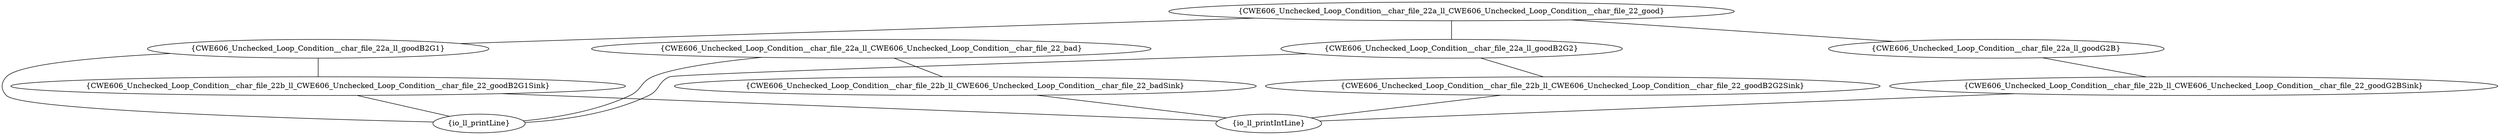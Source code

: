 graph "cg graph" {
CWE606_Unchecked_Loop_Condition__char_file_22b_ll_CWE606_Unchecked_Loop_Condition__char_file_22_goodG2BSink [label="{CWE606_Unchecked_Loop_Condition__char_file_22b_ll_CWE606_Unchecked_Loop_Condition__char_file_22_goodG2BSink}"];
io_ll_printIntLine [label="{io_ll_printIntLine}"];
CWE606_Unchecked_Loop_Condition__char_file_22b_ll_CWE606_Unchecked_Loop_Condition__char_file_22_badSink [label="{CWE606_Unchecked_Loop_Condition__char_file_22b_ll_CWE606_Unchecked_Loop_Condition__char_file_22_badSink}"];
CWE606_Unchecked_Loop_Condition__char_file_22a_ll_goodB2G1 [label="{CWE606_Unchecked_Loop_Condition__char_file_22a_ll_goodB2G1}"];
io_ll_printLine [label="{io_ll_printLine}"];
CWE606_Unchecked_Loop_Condition__char_file_22b_ll_CWE606_Unchecked_Loop_Condition__char_file_22_goodB2G1Sink [label="{CWE606_Unchecked_Loop_Condition__char_file_22b_ll_CWE606_Unchecked_Loop_Condition__char_file_22_goodB2G1Sink}"];
CWE606_Unchecked_Loop_Condition__char_file_22a_ll_goodB2G2 [label="{CWE606_Unchecked_Loop_Condition__char_file_22a_ll_goodB2G2}"];
CWE606_Unchecked_Loop_Condition__char_file_22b_ll_CWE606_Unchecked_Loop_Condition__char_file_22_goodB2G2Sink [label="{CWE606_Unchecked_Loop_Condition__char_file_22b_ll_CWE606_Unchecked_Loop_Condition__char_file_22_goodB2G2Sink}"];
CWE606_Unchecked_Loop_Condition__char_file_22a_ll_CWE606_Unchecked_Loop_Condition__char_file_22_bad [label="{CWE606_Unchecked_Loop_Condition__char_file_22a_ll_CWE606_Unchecked_Loop_Condition__char_file_22_bad}"];
CWE606_Unchecked_Loop_Condition__char_file_22a_ll_goodG2B [label="{CWE606_Unchecked_Loop_Condition__char_file_22a_ll_goodG2B}"];
CWE606_Unchecked_Loop_Condition__char_file_22a_ll_CWE606_Unchecked_Loop_Condition__char_file_22_good [label="{CWE606_Unchecked_Loop_Condition__char_file_22a_ll_CWE606_Unchecked_Loop_Condition__char_file_22_good}"];
CWE606_Unchecked_Loop_Condition__char_file_22b_ll_CWE606_Unchecked_Loop_Condition__char_file_22_goodG2BSink -- io_ll_printIntLine;
CWE606_Unchecked_Loop_Condition__char_file_22b_ll_CWE606_Unchecked_Loop_Condition__char_file_22_badSink -- io_ll_printIntLine;
CWE606_Unchecked_Loop_Condition__char_file_22a_ll_goodB2G1 -- io_ll_printLine;
CWE606_Unchecked_Loop_Condition__char_file_22a_ll_goodB2G1 -- CWE606_Unchecked_Loop_Condition__char_file_22b_ll_CWE606_Unchecked_Loop_Condition__char_file_22_goodB2G1Sink;
CWE606_Unchecked_Loop_Condition__char_file_22a_ll_goodB2G2 -- io_ll_printLine;
CWE606_Unchecked_Loop_Condition__char_file_22a_ll_goodB2G2 -- CWE606_Unchecked_Loop_Condition__char_file_22b_ll_CWE606_Unchecked_Loop_Condition__char_file_22_goodB2G2Sink;
CWE606_Unchecked_Loop_Condition__char_file_22a_ll_CWE606_Unchecked_Loop_Condition__char_file_22_bad -- io_ll_printLine;
CWE606_Unchecked_Loop_Condition__char_file_22a_ll_CWE606_Unchecked_Loop_Condition__char_file_22_bad -- CWE606_Unchecked_Loop_Condition__char_file_22b_ll_CWE606_Unchecked_Loop_Condition__char_file_22_badSink;
CWE606_Unchecked_Loop_Condition__char_file_22a_ll_goodG2B -- CWE606_Unchecked_Loop_Condition__char_file_22b_ll_CWE606_Unchecked_Loop_Condition__char_file_22_goodG2BSink;
CWE606_Unchecked_Loop_Condition__char_file_22b_ll_CWE606_Unchecked_Loop_Condition__char_file_22_goodB2G2Sink -- io_ll_printIntLine;
CWE606_Unchecked_Loop_Condition__char_file_22b_ll_CWE606_Unchecked_Loop_Condition__char_file_22_goodB2G1Sink -- io_ll_printLine;
CWE606_Unchecked_Loop_Condition__char_file_22b_ll_CWE606_Unchecked_Loop_Condition__char_file_22_goodB2G1Sink -- io_ll_printIntLine;
CWE606_Unchecked_Loop_Condition__char_file_22a_ll_CWE606_Unchecked_Loop_Condition__char_file_22_good -- CWE606_Unchecked_Loop_Condition__char_file_22a_ll_goodB2G1;
CWE606_Unchecked_Loop_Condition__char_file_22a_ll_CWE606_Unchecked_Loop_Condition__char_file_22_good -- CWE606_Unchecked_Loop_Condition__char_file_22a_ll_goodB2G2;
CWE606_Unchecked_Loop_Condition__char_file_22a_ll_CWE606_Unchecked_Loop_Condition__char_file_22_good -- CWE606_Unchecked_Loop_Condition__char_file_22a_ll_goodG2B;
}
